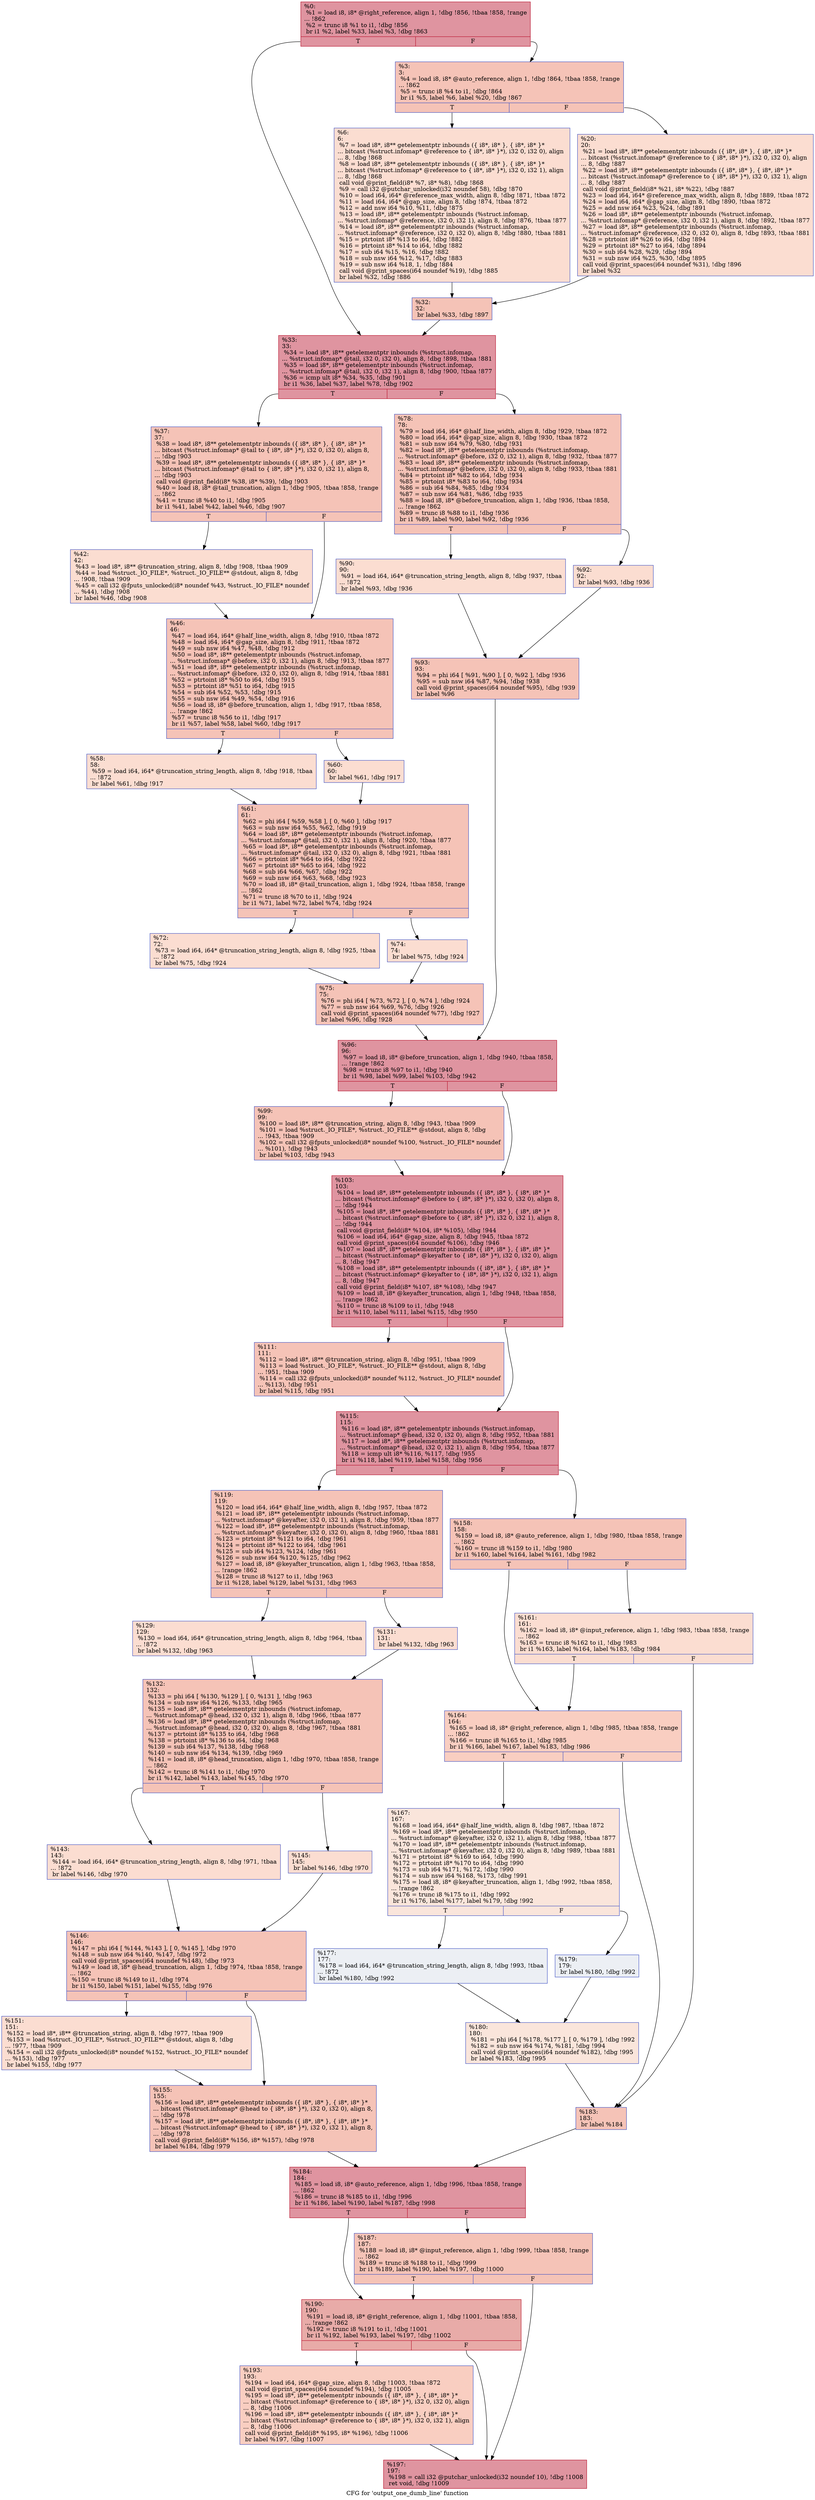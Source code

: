 digraph "CFG for 'output_one_dumb_line' function" {
	label="CFG for 'output_one_dumb_line' function";

	Node0x1681aa0 [shape=record,color="#b70d28ff", style=filled, fillcolor="#b70d2870",label="{%0:\l  %1 = load i8, i8* @right_reference, align 1, !dbg !856, !tbaa !858, !range\l... !862\l  %2 = trunc i8 %1 to i1, !dbg !856\l  br i1 %2, label %33, label %3, !dbg !863\l|{<s0>T|<s1>F}}"];
	Node0x1681aa0:s0 -> Node0x1658240;
	Node0x1681aa0:s1 -> Node0x1658100;
	Node0x1658100 [shape=record,color="#3d50c3ff", style=filled, fillcolor="#e8765c70",label="{%3:\l3:                                                \l  %4 = load i8, i8* @auto_reference, align 1, !dbg !864, !tbaa !858, !range\l... !862\l  %5 = trunc i8 %4 to i1, !dbg !864\l  br i1 %5, label %6, label %20, !dbg !867\l|{<s0>T|<s1>F}}"];
	Node0x1658100:s0 -> Node0x1658150;
	Node0x1658100:s1 -> Node0x16581a0;
	Node0x1658150 [shape=record,color="#3d50c3ff", style=filled, fillcolor="#f7b39670",label="{%6:\l6:                                                \l  %7 = load i8*, i8** getelementptr inbounds (\{ i8*, i8* \}, \{ i8*, i8* \}*\l... bitcast (%struct.infomap* @reference to \{ i8*, i8* \}*), i32 0, i32 0), align\l... 8, !dbg !868\l  %8 = load i8*, i8** getelementptr inbounds (\{ i8*, i8* \}, \{ i8*, i8* \}*\l... bitcast (%struct.infomap* @reference to \{ i8*, i8* \}*), i32 0, i32 1), align\l... 8, !dbg !868\l  call void @print_field(i8* %7, i8* %8), !dbg !868\l  %9 = call i32 @putchar_unlocked(i32 noundef 58), !dbg !870\l  %10 = load i64, i64* @reference_max_width, align 8, !dbg !871, !tbaa !872\l  %11 = load i64, i64* @gap_size, align 8, !dbg !874, !tbaa !872\l  %12 = add nsw i64 %10, %11, !dbg !875\l  %13 = load i8*, i8** getelementptr inbounds (%struct.infomap,\l... %struct.infomap* @reference, i32 0, i32 1), align 8, !dbg !876, !tbaa !877\l  %14 = load i8*, i8** getelementptr inbounds (%struct.infomap,\l... %struct.infomap* @reference, i32 0, i32 0), align 8, !dbg !880, !tbaa !881\l  %15 = ptrtoint i8* %13 to i64, !dbg !882\l  %16 = ptrtoint i8* %14 to i64, !dbg !882\l  %17 = sub i64 %15, %16, !dbg !882\l  %18 = sub nsw i64 %12, %17, !dbg !883\l  %19 = sub nsw i64 %18, 1, !dbg !884\l  call void @print_spaces(i64 noundef %19), !dbg !885\l  br label %32, !dbg !886\l}"];
	Node0x1658150 -> Node0x16581f0;
	Node0x16581a0 [shape=record,color="#3d50c3ff", style=filled, fillcolor="#f7b39670",label="{%20:\l20:                                               \l  %21 = load i8*, i8** getelementptr inbounds (\{ i8*, i8* \}, \{ i8*, i8* \}*\l... bitcast (%struct.infomap* @reference to \{ i8*, i8* \}*), i32 0, i32 0), align\l... 8, !dbg !887\l  %22 = load i8*, i8** getelementptr inbounds (\{ i8*, i8* \}, \{ i8*, i8* \}*\l... bitcast (%struct.infomap* @reference to \{ i8*, i8* \}*), i32 0, i32 1), align\l... 8, !dbg !887\l  call void @print_field(i8* %21, i8* %22), !dbg !887\l  %23 = load i64, i64* @reference_max_width, align 8, !dbg !889, !tbaa !872\l  %24 = load i64, i64* @gap_size, align 8, !dbg !890, !tbaa !872\l  %25 = add nsw i64 %23, %24, !dbg !891\l  %26 = load i8*, i8** getelementptr inbounds (%struct.infomap,\l... %struct.infomap* @reference, i32 0, i32 1), align 8, !dbg !892, !tbaa !877\l  %27 = load i8*, i8** getelementptr inbounds (%struct.infomap,\l... %struct.infomap* @reference, i32 0, i32 0), align 8, !dbg !893, !tbaa !881\l  %28 = ptrtoint i8* %26 to i64, !dbg !894\l  %29 = ptrtoint i8* %27 to i64, !dbg !894\l  %30 = sub i64 %28, %29, !dbg !894\l  %31 = sub nsw i64 %25, %30, !dbg !895\l  call void @print_spaces(i64 noundef %31), !dbg !896\l  br label %32\l}"];
	Node0x16581a0 -> Node0x16581f0;
	Node0x16581f0 [shape=record,color="#3d50c3ff", style=filled, fillcolor="#e8765c70",label="{%32:\l32:                                               \l  br label %33, !dbg !897\l}"];
	Node0x16581f0 -> Node0x1658240;
	Node0x1658240 [shape=record,color="#b70d28ff", style=filled, fillcolor="#b70d2870",label="{%33:\l33:                                               \l  %34 = load i8*, i8** getelementptr inbounds (%struct.infomap,\l... %struct.infomap* @tail, i32 0, i32 0), align 8, !dbg !898, !tbaa !881\l  %35 = load i8*, i8** getelementptr inbounds (%struct.infomap,\l... %struct.infomap* @tail, i32 0, i32 1), align 8, !dbg !900, !tbaa !877\l  %36 = icmp ult i8* %34, %35, !dbg !901\l  br i1 %36, label %37, label %78, !dbg !902\l|{<s0>T|<s1>F}}"];
	Node0x1658240:s0 -> Node0x1658290;
	Node0x1658240:s1 -> Node0x1658560;
	Node0x1658290 [shape=record,color="#3d50c3ff", style=filled, fillcolor="#e8765c70",label="{%37:\l37:                                               \l  %38 = load i8*, i8** getelementptr inbounds (\{ i8*, i8* \}, \{ i8*, i8* \}*\l... bitcast (%struct.infomap* @tail to \{ i8*, i8* \}*), i32 0, i32 0), align 8,\l... !dbg !903\l  %39 = load i8*, i8** getelementptr inbounds (\{ i8*, i8* \}, \{ i8*, i8* \}*\l... bitcast (%struct.infomap* @tail to \{ i8*, i8* \}*), i32 0, i32 1), align 8,\l... !dbg !903\l  call void @print_field(i8* %38, i8* %39), !dbg !903\l  %40 = load i8, i8* @tail_truncation, align 1, !dbg !905, !tbaa !858, !range\l... !862\l  %41 = trunc i8 %40 to i1, !dbg !905\l  br i1 %41, label %42, label %46, !dbg !907\l|{<s0>T|<s1>F}}"];
	Node0x1658290:s0 -> Node0x16582e0;
	Node0x1658290:s1 -> Node0x1658330;
	Node0x16582e0 [shape=record,color="#3d50c3ff", style=filled, fillcolor="#f7b39670",label="{%42:\l42:                                               \l  %43 = load i8*, i8** @truncation_string, align 8, !dbg !908, !tbaa !909\l  %44 = load %struct._IO_FILE*, %struct._IO_FILE** @stdout, align 8, !dbg\l... !908, !tbaa !909\l  %45 = call i32 @fputs_unlocked(i8* noundef %43, %struct._IO_FILE* noundef\l... %44), !dbg !908\l  br label %46, !dbg !908\l}"];
	Node0x16582e0 -> Node0x1658330;
	Node0x1658330 [shape=record,color="#3d50c3ff", style=filled, fillcolor="#e8765c70",label="{%46:\l46:                                               \l  %47 = load i64, i64* @half_line_width, align 8, !dbg !910, !tbaa !872\l  %48 = load i64, i64* @gap_size, align 8, !dbg !911, !tbaa !872\l  %49 = sub nsw i64 %47, %48, !dbg !912\l  %50 = load i8*, i8** getelementptr inbounds (%struct.infomap,\l... %struct.infomap* @before, i32 0, i32 1), align 8, !dbg !913, !tbaa !877\l  %51 = load i8*, i8** getelementptr inbounds (%struct.infomap,\l... %struct.infomap* @before, i32 0, i32 0), align 8, !dbg !914, !tbaa !881\l  %52 = ptrtoint i8* %50 to i64, !dbg !915\l  %53 = ptrtoint i8* %51 to i64, !dbg !915\l  %54 = sub i64 %52, %53, !dbg !915\l  %55 = sub nsw i64 %49, %54, !dbg !916\l  %56 = load i8, i8* @before_truncation, align 1, !dbg !917, !tbaa !858,\l... !range !862\l  %57 = trunc i8 %56 to i1, !dbg !917\l  br i1 %57, label %58, label %60, !dbg !917\l|{<s0>T|<s1>F}}"];
	Node0x1658330:s0 -> Node0x1658380;
	Node0x1658330:s1 -> Node0x16583d0;
	Node0x1658380 [shape=record,color="#3d50c3ff", style=filled, fillcolor="#f7b39670",label="{%58:\l58:                                               \l  %59 = load i64, i64* @truncation_string_length, align 8, !dbg !918, !tbaa\l... !872\l  br label %61, !dbg !917\l}"];
	Node0x1658380 -> Node0x1658420;
	Node0x16583d0 [shape=record,color="#3d50c3ff", style=filled, fillcolor="#f7b39670",label="{%60:\l60:                                               \l  br label %61, !dbg !917\l}"];
	Node0x16583d0 -> Node0x1658420;
	Node0x1658420 [shape=record,color="#3d50c3ff", style=filled, fillcolor="#e8765c70",label="{%61:\l61:                                               \l  %62 = phi i64 [ %59, %58 ], [ 0, %60 ], !dbg !917\l  %63 = sub nsw i64 %55, %62, !dbg !919\l  %64 = load i8*, i8** getelementptr inbounds (%struct.infomap,\l... %struct.infomap* @tail, i32 0, i32 1), align 8, !dbg !920, !tbaa !877\l  %65 = load i8*, i8** getelementptr inbounds (%struct.infomap,\l... %struct.infomap* @tail, i32 0, i32 0), align 8, !dbg !921, !tbaa !881\l  %66 = ptrtoint i8* %64 to i64, !dbg !922\l  %67 = ptrtoint i8* %65 to i64, !dbg !922\l  %68 = sub i64 %66, %67, !dbg !922\l  %69 = sub nsw i64 %63, %68, !dbg !923\l  %70 = load i8, i8* @tail_truncation, align 1, !dbg !924, !tbaa !858, !range\l... !862\l  %71 = trunc i8 %70 to i1, !dbg !924\l  br i1 %71, label %72, label %74, !dbg !924\l|{<s0>T|<s1>F}}"];
	Node0x1658420:s0 -> Node0x1658470;
	Node0x1658420:s1 -> Node0x16584c0;
	Node0x1658470 [shape=record,color="#3d50c3ff", style=filled, fillcolor="#f7b39670",label="{%72:\l72:                                               \l  %73 = load i64, i64* @truncation_string_length, align 8, !dbg !925, !tbaa\l... !872\l  br label %75, !dbg !924\l}"];
	Node0x1658470 -> Node0x1658510;
	Node0x16584c0 [shape=record,color="#3d50c3ff", style=filled, fillcolor="#f7b39670",label="{%74:\l74:                                               \l  br label %75, !dbg !924\l}"];
	Node0x16584c0 -> Node0x1658510;
	Node0x1658510 [shape=record,color="#3d50c3ff", style=filled, fillcolor="#e8765c70",label="{%75:\l75:                                               \l  %76 = phi i64 [ %73, %72 ], [ 0, %74 ], !dbg !924\l  %77 = sub nsw i64 %69, %76, !dbg !926\l  call void @print_spaces(i64 noundef %77), !dbg !927\l  br label %96, !dbg !928\l}"];
	Node0x1658510 -> Node0x1681b70;
	Node0x1658560 [shape=record,color="#3d50c3ff", style=filled, fillcolor="#e8765c70",label="{%78:\l78:                                               \l  %79 = load i64, i64* @half_line_width, align 8, !dbg !929, !tbaa !872\l  %80 = load i64, i64* @gap_size, align 8, !dbg !930, !tbaa !872\l  %81 = sub nsw i64 %79, %80, !dbg !931\l  %82 = load i8*, i8** getelementptr inbounds (%struct.infomap,\l... %struct.infomap* @before, i32 0, i32 1), align 8, !dbg !932, !tbaa !877\l  %83 = load i8*, i8** getelementptr inbounds (%struct.infomap,\l... %struct.infomap* @before, i32 0, i32 0), align 8, !dbg !933, !tbaa !881\l  %84 = ptrtoint i8* %82 to i64, !dbg !934\l  %85 = ptrtoint i8* %83 to i64, !dbg !934\l  %86 = sub i64 %84, %85, !dbg !934\l  %87 = sub nsw i64 %81, %86, !dbg !935\l  %88 = load i8, i8* @before_truncation, align 1, !dbg !936, !tbaa !858,\l... !range !862\l  %89 = trunc i8 %88 to i1, !dbg !936\l  br i1 %89, label %90, label %92, !dbg !936\l|{<s0>T|<s1>F}}"];
	Node0x1658560:s0 -> Node0x16585b0;
	Node0x1658560:s1 -> Node0x1658600;
	Node0x16585b0 [shape=record,color="#3d50c3ff", style=filled, fillcolor="#f7b39670",label="{%90:\l90:                                               \l  %91 = load i64, i64* @truncation_string_length, align 8, !dbg !937, !tbaa\l... !872\l  br label %93, !dbg !936\l}"];
	Node0x16585b0 -> Node0x1658650;
	Node0x1658600 [shape=record,color="#3d50c3ff", style=filled, fillcolor="#f7b39670",label="{%92:\l92:                                               \l  br label %93, !dbg !936\l}"];
	Node0x1658600 -> Node0x1658650;
	Node0x1658650 [shape=record,color="#3d50c3ff", style=filled, fillcolor="#e8765c70",label="{%93:\l93:                                               \l  %94 = phi i64 [ %91, %90 ], [ 0, %92 ], !dbg !936\l  %95 = sub nsw i64 %87, %94, !dbg !938\l  call void @print_spaces(i64 noundef %95), !dbg !939\l  br label %96\l}"];
	Node0x1658650 -> Node0x1681b70;
	Node0x1681b70 [shape=record,color="#b70d28ff", style=filled, fillcolor="#b70d2870",label="{%96:\l96:                                               \l  %97 = load i8, i8* @before_truncation, align 1, !dbg !940, !tbaa !858,\l... !range !862\l  %98 = trunc i8 %97 to i1, !dbg !940\l  br i1 %98, label %99, label %103, !dbg !942\l|{<s0>T|<s1>F}}"];
	Node0x1681b70:s0 -> Node0x1681bc0;
	Node0x1681b70:s1 -> Node0x1681c10;
	Node0x1681bc0 [shape=record,color="#3d50c3ff", style=filled, fillcolor="#e8765c70",label="{%99:\l99:                                               \l  %100 = load i8*, i8** @truncation_string, align 8, !dbg !943, !tbaa !909\l  %101 = load %struct._IO_FILE*, %struct._IO_FILE** @stdout, align 8, !dbg\l... !943, !tbaa !909\l  %102 = call i32 @fputs_unlocked(i8* noundef %100, %struct._IO_FILE* noundef\l... %101), !dbg !943\l  br label %103, !dbg !943\l}"];
	Node0x1681bc0 -> Node0x1681c10;
	Node0x1681c10 [shape=record,color="#b70d28ff", style=filled, fillcolor="#b70d2870",label="{%103:\l103:                                              \l  %104 = load i8*, i8** getelementptr inbounds (\{ i8*, i8* \}, \{ i8*, i8* \}*\l... bitcast (%struct.infomap* @before to \{ i8*, i8* \}*), i32 0, i32 0), align 8,\l... !dbg !944\l  %105 = load i8*, i8** getelementptr inbounds (\{ i8*, i8* \}, \{ i8*, i8* \}*\l... bitcast (%struct.infomap* @before to \{ i8*, i8* \}*), i32 0, i32 1), align 8,\l... !dbg !944\l  call void @print_field(i8* %104, i8* %105), !dbg !944\l  %106 = load i64, i64* @gap_size, align 8, !dbg !945, !tbaa !872\l  call void @print_spaces(i64 noundef %106), !dbg !946\l  %107 = load i8*, i8** getelementptr inbounds (\{ i8*, i8* \}, \{ i8*, i8* \}*\l... bitcast (%struct.infomap* @keyafter to \{ i8*, i8* \}*), i32 0, i32 0), align\l... 8, !dbg !947\l  %108 = load i8*, i8** getelementptr inbounds (\{ i8*, i8* \}, \{ i8*, i8* \}*\l... bitcast (%struct.infomap* @keyafter to \{ i8*, i8* \}*), i32 0, i32 1), align\l... 8, !dbg !947\l  call void @print_field(i8* %107, i8* %108), !dbg !947\l  %109 = load i8, i8* @keyafter_truncation, align 1, !dbg !948, !tbaa !858,\l... !range !862\l  %110 = trunc i8 %109 to i1, !dbg !948\l  br i1 %110, label %111, label %115, !dbg !950\l|{<s0>T|<s1>F}}"];
	Node0x1681c10:s0 -> Node0x1681c60;
	Node0x1681c10:s1 -> Node0x1681cb0;
	Node0x1681c60 [shape=record,color="#3d50c3ff", style=filled, fillcolor="#e8765c70",label="{%111:\l111:                                              \l  %112 = load i8*, i8** @truncation_string, align 8, !dbg !951, !tbaa !909\l  %113 = load %struct._IO_FILE*, %struct._IO_FILE** @stdout, align 8, !dbg\l... !951, !tbaa !909\l  %114 = call i32 @fputs_unlocked(i8* noundef %112, %struct._IO_FILE* noundef\l... %113), !dbg !951\l  br label %115, !dbg !951\l}"];
	Node0x1681c60 -> Node0x1681cb0;
	Node0x1681cb0 [shape=record,color="#b70d28ff", style=filled, fillcolor="#b70d2870",label="{%115:\l115:                                              \l  %116 = load i8*, i8** getelementptr inbounds (%struct.infomap,\l... %struct.infomap* @head, i32 0, i32 0), align 8, !dbg !952, !tbaa !881\l  %117 = load i8*, i8** getelementptr inbounds (%struct.infomap,\l... %struct.infomap* @head, i32 0, i32 1), align 8, !dbg !954, !tbaa !877\l  %118 = icmp ult i8* %116, %117, !dbg !955\l  br i1 %118, label %119, label %158, !dbg !956\l|{<s0>T|<s1>F}}"];
	Node0x1681cb0:s0 -> Node0x1681d00;
	Node0x1681cb0:s1 -> Node0x1681fd0;
	Node0x1681d00 [shape=record,color="#3d50c3ff", style=filled, fillcolor="#e8765c70",label="{%119:\l119:                                              \l  %120 = load i64, i64* @half_line_width, align 8, !dbg !957, !tbaa !872\l  %121 = load i8*, i8** getelementptr inbounds (%struct.infomap,\l... %struct.infomap* @keyafter, i32 0, i32 1), align 8, !dbg !959, !tbaa !877\l  %122 = load i8*, i8** getelementptr inbounds (%struct.infomap,\l... %struct.infomap* @keyafter, i32 0, i32 0), align 8, !dbg !960, !tbaa !881\l  %123 = ptrtoint i8* %121 to i64, !dbg !961\l  %124 = ptrtoint i8* %122 to i64, !dbg !961\l  %125 = sub i64 %123, %124, !dbg !961\l  %126 = sub nsw i64 %120, %125, !dbg !962\l  %127 = load i8, i8* @keyafter_truncation, align 1, !dbg !963, !tbaa !858,\l... !range !862\l  %128 = trunc i8 %127 to i1, !dbg !963\l  br i1 %128, label %129, label %131, !dbg !963\l|{<s0>T|<s1>F}}"];
	Node0x1681d00:s0 -> Node0x1681d50;
	Node0x1681d00:s1 -> Node0x1681da0;
	Node0x1681d50 [shape=record,color="#3d50c3ff", style=filled, fillcolor="#f7b39670",label="{%129:\l129:                                              \l  %130 = load i64, i64* @truncation_string_length, align 8, !dbg !964, !tbaa\l... !872\l  br label %132, !dbg !963\l}"];
	Node0x1681d50 -> Node0x1681df0;
	Node0x1681da0 [shape=record,color="#3d50c3ff", style=filled, fillcolor="#f7b39670",label="{%131:\l131:                                              \l  br label %132, !dbg !963\l}"];
	Node0x1681da0 -> Node0x1681df0;
	Node0x1681df0 [shape=record,color="#3d50c3ff", style=filled, fillcolor="#e8765c70",label="{%132:\l132:                                              \l  %133 = phi i64 [ %130, %129 ], [ 0, %131 ], !dbg !963\l  %134 = sub nsw i64 %126, %133, !dbg !965\l  %135 = load i8*, i8** getelementptr inbounds (%struct.infomap,\l... %struct.infomap* @head, i32 0, i32 1), align 8, !dbg !966, !tbaa !877\l  %136 = load i8*, i8** getelementptr inbounds (%struct.infomap,\l... %struct.infomap* @head, i32 0, i32 0), align 8, !dbg !967, !tbaa !881\l  %137 = ptrtoint i8* %135 to i64, !dbg !968\l  %138 = ptrtoint i8* %136 to i64, !dbg !968\l  %139 = sub i64 %137, %138, !dbg !968\l  %140 = sub nsw i64 %134, %139, !dbg !969\l  %141 = load i8, i8* @head_truncation, align 1, !dbg !970, !tbaa !858, !range\l... !862\l  %142 = trunc i8 %141 to i1, !dbg !970\l  br i1 %142, label %143, label %145, !dbg !970\l|{<s0>T|<s1>F}}"];
	Node0x1681df0:s0 -> Node0x1681e40;
	Node0x1681df0:s1 -> Node0x1681e90;
	Node0x1681e40 [shape=record,color="#3d50c3ff", style=filled, fillcolor="#f7b39670",label="{%143:\l143:                                              \l  %144 = load i64, i64* @truncation_string_length, align 8, !dbg !971, !tbaa\l... !872\l  br label %146, !dbg !970\l}"];
	Node0x1681e40 -> Node0x1681ee0;
	Node0x1681e90 [shape=record,color="#3d50c3ff", style=filled, fillcolor="#f7b39670",label="{%145:\l145:                                              \l  br label %146, !dbg !970\l}"];
	Node0x1681e90 -> Node0x1681ee0;
	Node0x1681ee0 [shape=record,color="#3d50c3ff", style=filled, fillcolor="#e8765c70",label="{%146:\l146:                                              \l  %147 = phi i64 [ %144, %143 ], [ 0, %145 ], !dbg !970\l  %148 = sub nsw i64 %140, %147, !dbg !972\l  call void @print_spaces(i64 noundef %148), !dbg !973\l  %149 = load i8, i8* @head_truncation, align 1, !dbg !974, !tbaa !858, !range\l... !862\l  %150 = trunc i8 %149 to i1, !dbg !974\l  br i1 %150, label %151, label %155, !dbg !976\l|{<s0>T|<s1>F}}"];
	Node0x1681ee0:s0 -> Node0x1681f30;
	Node0x1681ee0:s1 -> Node0x1681f80;
	Node0x1681f30 [shape=record,color="#3d50c3ff", style=filled, fillcolor="#f7b39670",label="{%151:\l151:                                              \l  %152 = load i8*, i8** @truncation_string, align 8, !dbg !977, !tbaa !909\l  %153 = load %struct._IO_FILE*, %struct._IO_FILE** @stdout, align 8, !dbg\l... !977, !tbaa !909\l  %154 = call i32 @fputs_unlocked(i8* noundef %152, %struct._IO_FILE* noundef\l... %153), !dbg !977\l  br label %155, !dbg !977\l}"];
	Node0x1681f30 -> Node0x1681f80;
	Node0x1681f80 [shape=record,color="#3d50c3ff", style=filled, fillcolor="#e8765c70",label="{%155:\l155:                                              \l  %156 = load i8*, i8** getelementptr inbounds (\{ i8*, i8* \}, \{ i8*, i8* \}*\l... bitcast (%struct.infomap* @head to \{ i8*, i8* \}*), i32 0, i32 0), align 8,\l... !dbg !978\l  %157 = load i8*, i8** getelementptr inbounds (\{ i8*, i8* \}, \{ i8*, i8* \}*\l... bitcast (%struct.infomap* @head to \{ i8*, i8* \}*), i32 0, i32 1), align 8,\l... !dbg !978\l  call void @print_field(i8* %156, i8* %157), !dbg !978\l  br label %184, !dbg !979\l}"];
	Node0x1681f80 -> Node0x1682250;
	Node0x1681fd0 [shape=record,color="#3d50c3ff", style=filled, fillcolor="#e8765c70",label="{%158:\l158:                                              \l  %159 = load i8, i8* @auto_reference, align 1, !dbg !980, !tbaa !858, !range\l... !862\l  %160 = trunc i8 %159 to i1, !dbg !980\l  br i1 %160, label %164, label %161, !dbg !982\l|{<s0>T|<s1>F}}"];
	Node0x1681fd0:s0 -> Node0x1682070;
	Node0x1681fd0:s1 -> Node0x1682020;
	Node0x1682020 [shape=record,color="#3d50c3ff", style=filled, fillcolor="#f7b39670",label="{%161:\l161:                                              \l  %162 = load i8, i8* @input_reference, align 1, !dbg !983, !tbaa !858, !range\l... !862\l  %163 = trunc i8 %162 to i1, !dbg !983\l  br i1 %163, label %164, label %183, !dbg !984\l|{<s0>T|<s1>F}}"];
	Node0x1682020:s0 -> Node0x1682070;
	Node0x1682020:s1 -> Node0x1682200;
	Node0x1682070 [shape=record,color="#3d50c3ff", style=filled, fillcolor="#f2907270",label="{%164:\l164:                                              \l  %165 = load i8, i8* @right_reference, align 1, !dbg !985, !tbaa !858, !range\l... !862\l  %166 = trunc i8 %165 to i1, !dbg !985\l  br i1 %166, label %167, label %183, !dbg !986\l|{<s0>T|<s1>F}}"];
	Node0x1682070:s0 -> Node0x16820c0;
	Node0x1682070:s1 -> Node0x1682200;
	Node0x16820c0 [shape=record,color="#3d50c3ff", style=filled, fillcolor="#f4c5ad70",label="{%167:\l167:                                              \l  %168 = load i64, i64* @half_line_width, align 8, !dbg !987, !tbaa !872\l  %169 = load i8*, i8** getelementptr inbounds (%struct.infomap,\l... %struct.infomap* @keyafter, i32 0, i32 1), align 8, !dbg !988, !tbaa !877\l  %170 = load i8*, i8** getelementptr inbounds (%struct.infomap,\l... %struct.infomap* @keyafter, i32 0, i32 0), align 8, !dbg !989, !tbaa !881\l  %171 = ptrtoint i8* %169 to i64, !dbg !990\l  %172 = ptrtoint i8* %170 to i64, !dbg !990\l  %173 = sub i64 %171, %172, !dbg !990\l  %174 = sub nsw i64 %168, %173, !dbg !991\l  %175 = load i8, i8* @keyafter_truncation, align 1, !dbg !992, !tbaa !858,\l... !range !862\l  %176 = trunc i8 %175 to i1, !dbg !992\l  br i1 %176, label %177, label %179, !dbg !992\l|{<s0>T|<s1>F}}"];
	Node0x16820c0:s0 -> Node0x1682110;
	Node0x16820c0:s1 -> Node0x1682160;
	Node0x1682110 [shape=record,color="#3d50c3ff", style=filled, fillcolor="#d4dbe670",label="{%177:\l177:                                              \l  %178 = load i64, i64* @truncation_string_length, align 8, !dbg !993, !tbaa\l... !872\l  br label %180, !dbg !992\l}"];
	Node0x1682110 -> Node0x16821b0;
	Node0x1682160 [shape=record,color="#3d50c3ff", style=filled, fillcolor="#d4dbe670",label="{%179:\l179:                                              \l  br label %180, !dbg !992\l}"];
	Node0x1682160 -> Node0x16821b0;
	Node0x16821b0 [shape=record,color="#3d50c3ff", style=filled, fillcolor="#f4c5ad70",label="{%180:\l180:                                              \l  %181 = phi i64 [ %178, %177 ], [ 0, %179 ], !dbg !992\l  %182 = sub nsw i64 %174, %181, !dbg !994\l  call void @print_spaces(i64 noundef %182), !dbg !995\l  br label %183, !dbg !995\l}"];
	Node0x16821b0 -> Node0x1682200;
	Node0x1682200 [shape=record,color="#3d50c3ff", style=filled, fillcolor="#e8765c70",label="{%183:\l183:                                              \l  br label %184\l}"];
	Node0x1682200 -> Node0x1682250;
	Node0x1682250 [shape=record,color="#b70d28ff", style=filled, fillcolor="#b70d2870",label="{%184:\l184:                                              \l  %185 = load i8, i8* @auto_reference, align 1, !dbg !996, !tbaa !858, !range\l... !862\l  %186 = trunc i8 %185 to i1, !dbg !996\l  br i1 %186, label %190, label %187, !dbg !998\l|{<s0>T|<s1>F}}"];
	Node0x1682250:s0 -> Node0x16822f0;
	Node0x1682250:s1 -> Node0x16822a0;
	Node0x16822a0 [shape=record,color="#3d50c3ff", style=filled, fillcolor="#e8765c70",label="{%187:\l187:                                              \l  %188 = load i8, i8* @input_reference, align 1, !dbg !999, !tbaa !858, !range\l... !862\l  %189 = trunc i8 %188 to i1, !dbg !999\l  br i1 %189, label %190, label %197, !dbg !1000\l|{<s0>T|<s1>F}}"];
	Node0x16822a0:s0 -> Node0x16822f0;
	Node0x16822a0:s1 -> Node0x1682390;
	Node0x16822f0 [shape=record,color="#b70d28ff", style=filled, fillcolor="#cc403a70",label="{%190:\l190:                                              \l  %191 = load i8, i8* @right_reference, align 1, !dbg !1001, !tbaa !858,\l... !range !862\l  %192 = trunc i8 %191 to i1, !dbg !1001\l  br i1 %192, label %193, label %197, !dbg !1002\l|{<s0>T|<s1>F}}"];
	Node0x16822f0:s0 -> Node0x1682340;
	Node0x16822f0:s1 -> Node0x1682390;
	Node0x1682340 [shape=record,color="#3d50c3ff", style=filled, fillcolor="#f2907270",label="{%193:\l193:                                              \l  %194 = load i64, i64* @gap_size, align 8, !dbg !1003, !tbaa !872\l  call void @print_spaces(i64 noundef %194), !dbg !1005\l  %195 = load i8*, i8** getelementptr inbounds (\{ i8*, i8* \}, \{ i8*, i8* \}*\l... bitcast (%struct.infomap* @reference to \{ i8*, i8* \}*), i32 0, i32 0), align\l... 8, !dbg !1006\l  %196 = load i8*, i8** getelementptr inbounds (\{ i8*, i8* \}, \{ i8*, i8* \}*\l... bitcast (%struct.infomap* @reference to \{ i8*, i8* \}*), i32 0, i32 1), align\l... 8, !dbg !1006\l  call void @print_field(i8* %195, i8* %196), !dbg !1006\l  br label %197, !dbg !1007\l}"];
	Node0x1682340 -> Node0x1682390;
	Node0x1682390 [shape=record,color="#b70d28ff", style=filled, fillcolor="#b70d2870",label="{%197:\l197:                                              \l  %198 = call i32 @putchar_unlocked(i32 noundef 10), !dbg !1008\l  ret void, !dbg !1009\l}"];
}
